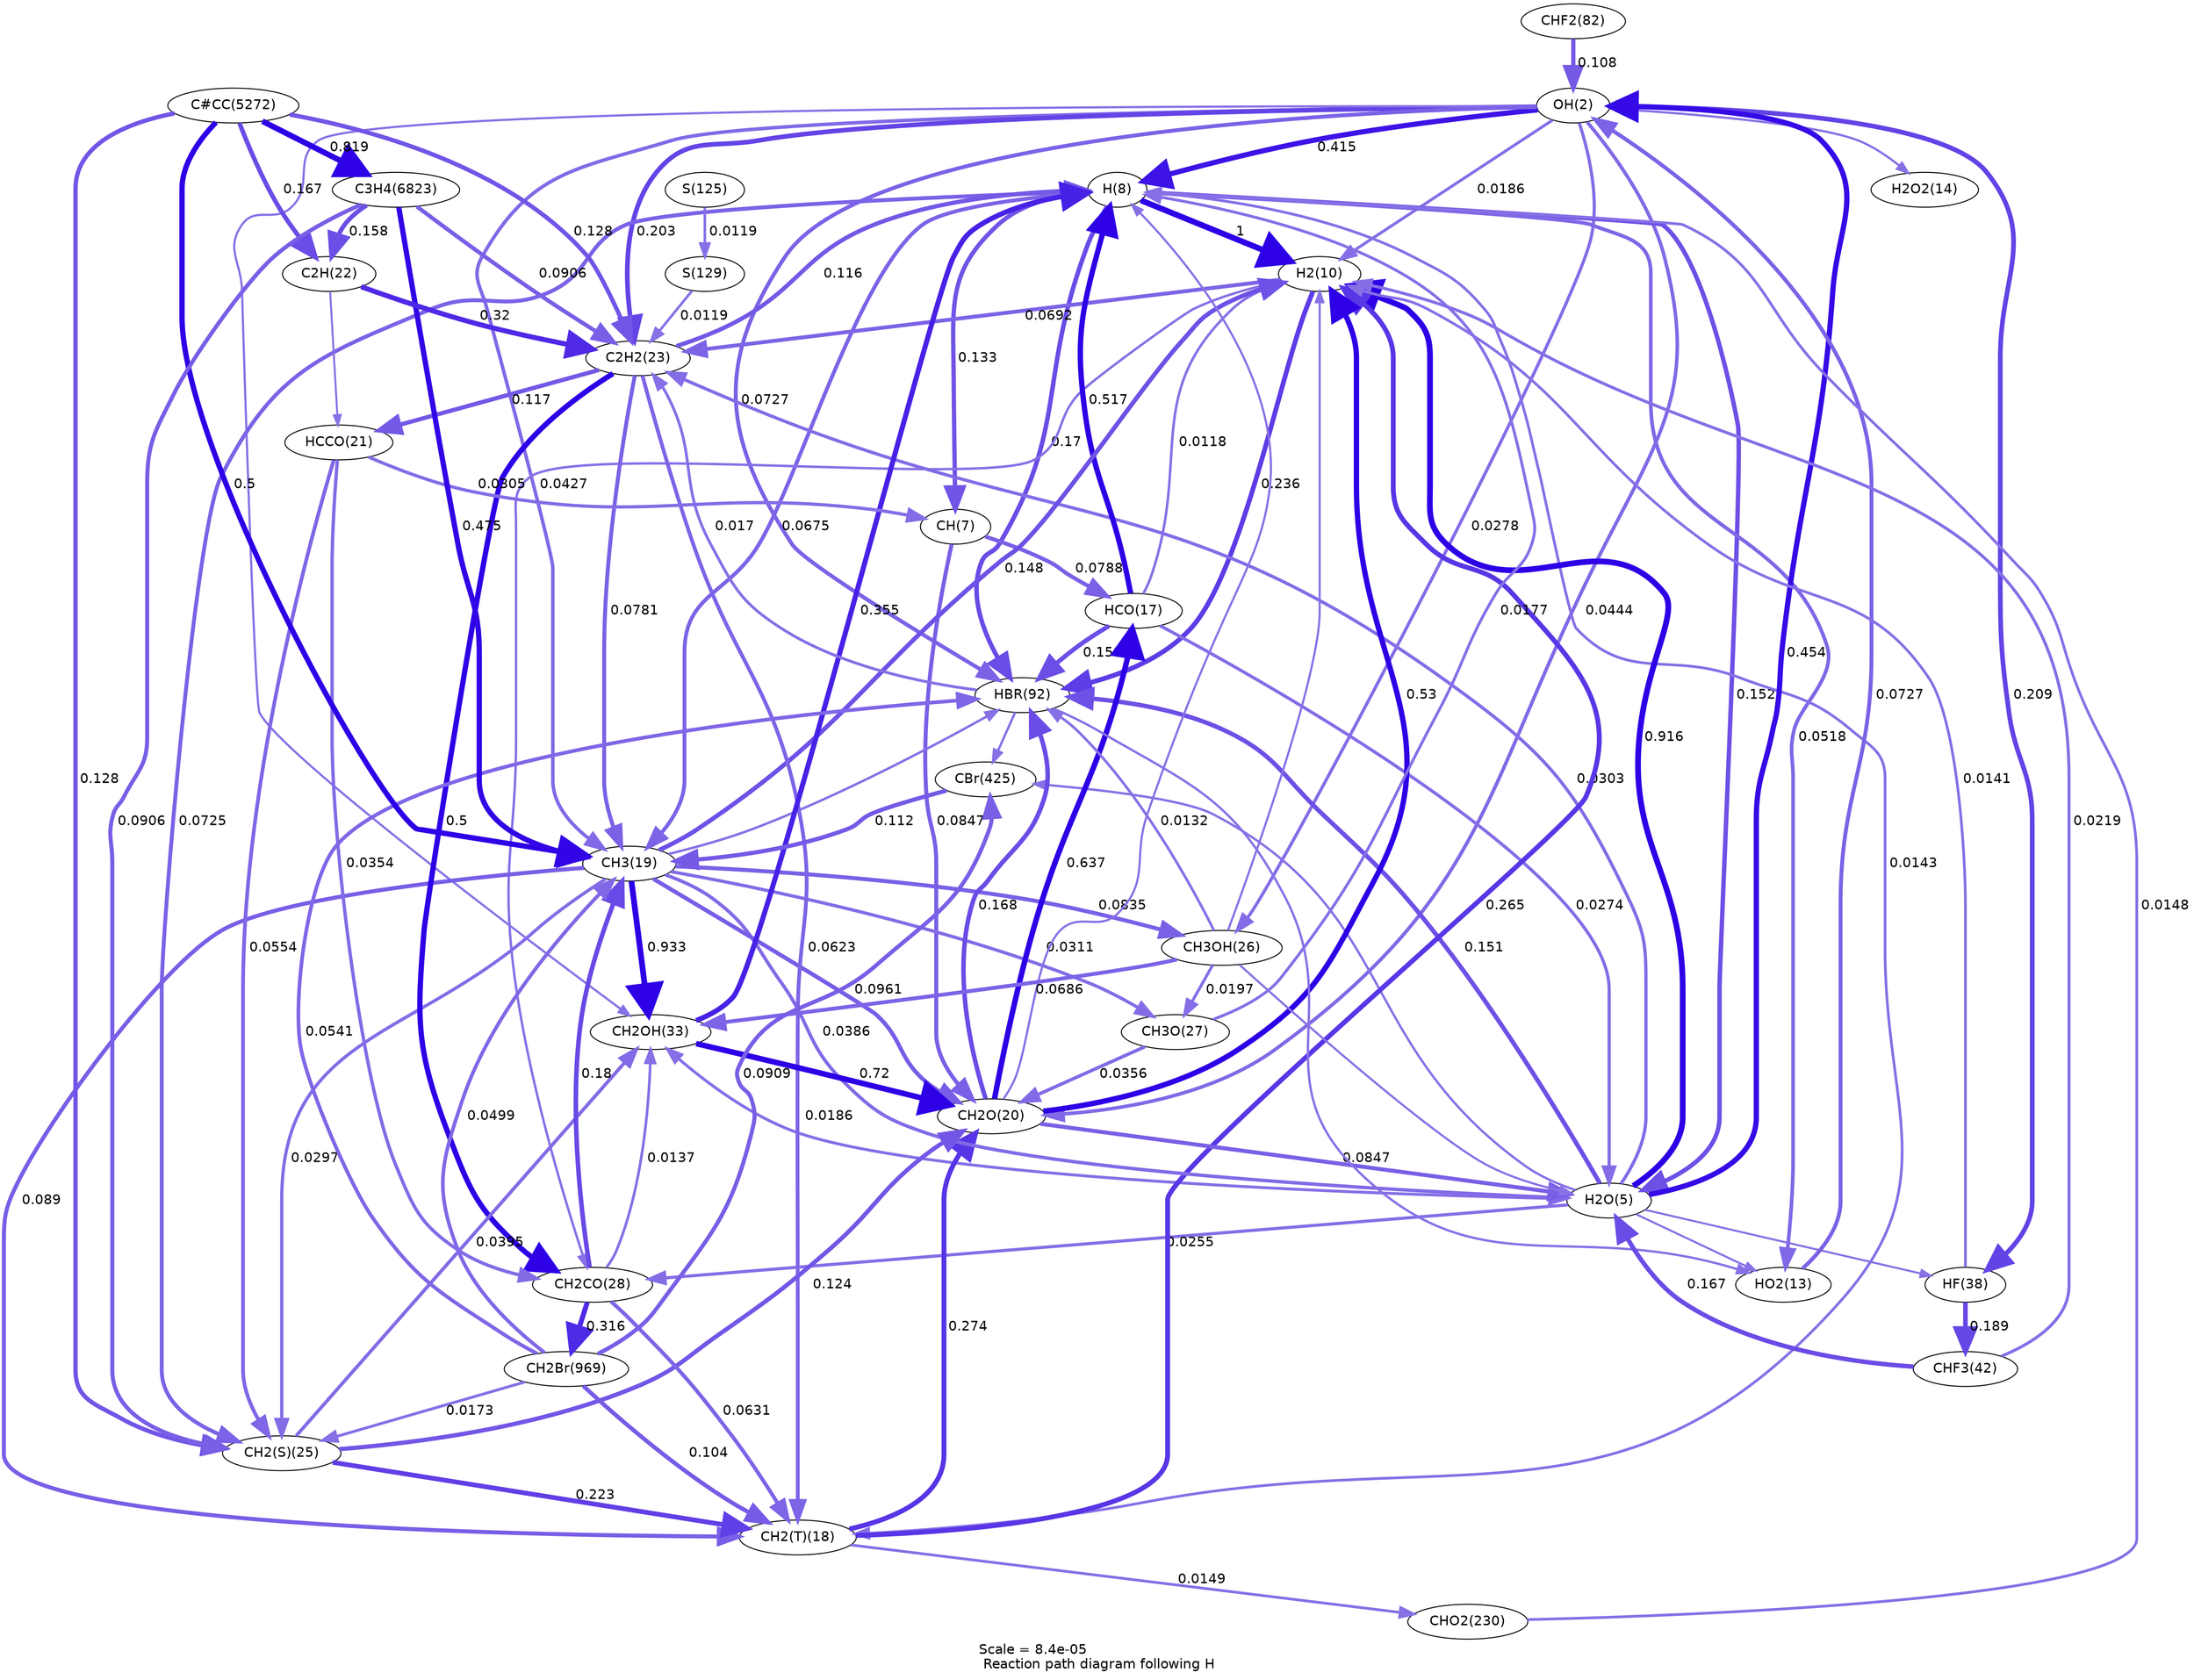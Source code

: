 digraph reaction_paths {
center=1;
s3 -> s9[fontname="Helvetica", penwidth=5.34, arrowsize=2.67, color="0.7, 0.915, 0.9"
, label=" 0.415"];
s9 -> s11[fontname="Helvetica", penwidth=6, arrowsize=3, color="0.7, 1.5, 0.9"
, label=" 1"];
s9 -> s6[fontname="Helvetica", penwidth=4.58, arrowsize=2.29, color="0.7, 0.652, 0.9"
, label=" 0.152"];
s9 -> s14[fontname="Helvetica", penwidth=3.77, arrowsize=1.88, color="0.7, 0.552, 0.9"
, label=" 0.0518"];
s18 -> s9[fontname="Helvetica", penwidth=5.5, arrowsize=2.75, color="0.7, 1.02, 0.9"
, label=" 0.517"];
s9 -> s8[fontname="Helvetica", penwidth=4.48, arrowsize=2.24, color="0.7, 0.633, 0.9"
, label=" 0.133"];
s9 -> s19[fontname="Helvetica", penwidth=2.79, arrowsize=1.4, color="0.7, 0.514, 0.9"
, label=" 0.0143"];
s9 -> s20[fontname="Helvetica", penwidth=3.96, arrowsize=1.98, color="0.7, 0.567, 0.9"
, label=" 0.0675"];
s21 -> s9[fontname="Helvetica", penwidth=2.21, arrowsize=1.1, color="0.7, 0.507, 0.9"
];
s24 -> s9[fontname="Helvetica", penwidth=4.37, arrowsize=2.19, color="0.7, 0.616, 0.9"
, label=" 0.116"];
s9 -> s26[fontname="Helvetica", penwidth=4.02, arrowsize=2.01, color="0.7, 0.573, 0.9"
, label=" 0.0725"];
s28 -> s9[fontname="Helvetica", penwidth=2.96, arrowsize=1.48, color="0.7, 0.518, 0.9"
, label=" 0.0177"];
s34 -> s9[fontname="Helvetica", penwidth=5.22, arrowsize=2.61, color="0.7, 0.855, 0.9"
, label=" 0.355"];
s9 -> s48[fontname="Helvetica", penwidth=4.66, arrowsize=2.33, color="0.7, 0.67, 0.9"
, label=" 0.17"];
s70 -> s9[fontname="Helvetica", penwidth=2.82, arrowsize=1.41, color="0.7, 0.515, 0.9"
, label=" 0.0148"];
s3 -> s11[fontname="Helvetica", penwidth=2.99, arrowsize=1.5, color="0.7, 0.519, 0.9"
, label=" 0.0186"];
s6 -> s3[fontname="Helvetica", penwidth=5.4, arrowsize=2.7, color="0.7, 0.954, 0.9"
, label=" 0.454"];
s14 -> s3[fontname="Helvetica", penwidth=4.02, arrowsize=2.01, color="0.7, 0.573, 0.9"
, label=" 0.0727"];
s3 -> s15[fontname="Helvetica", penwidth=2.3, arrowsize=1.15, color="0.7, 0.507, 0.9"
];
s3 -> s20[fontname="Helvetica", penwidth=3.62, arrowsize=1.81, color="0.7, 0.543, 0.9"
, label=" 0.0427"];
s3 -> s21[fontname="Helvetica", penwidth=3.65, arrowsize=1.82, color="0.7, 0.544, 0.9"
, label=" 0.0444"];
s3 -> s24[fontname="Helvetica", penwidth=4.8, arrowsize=2.4, color="0.7, 0.703, 0.9"
, label=" 0.203"];
s3 -> s34[fontname="Helvetica", penwidth=2.23, arrowsize=1.11, color="0.7, 0.507, 0.9"
];
s3 -> s27[fontname="Helvetica", penwidth=3.29, arrowsize=1.65, color="0.7, 0.528, 0.9"
, label=" 0.0278"];
s3 -> s48[fontname="Helvetica", penwidth=4.02, arrowsize=2.01, color="0.7, 0.573, 0.9"
, label=" 0.0727"];
s3 -> s39[fontname="Helvetica", penwidth=4.82, arrowsize=2.41, color="0.7, 0.709, 0.9"
, label=" 0.209"];
s45 -> s3[fontname="Helvetica", penwidth=4.32, arrowsize=2.16, color="0.7, 0.608, 0.9"
, label=" 0.108"];
s6 -> s11[fontname="Helvetica", penwidth=5.93, arrowsize=2.97, color="0.7, 1.42, 0.9"
, label=" 0.916"];
s18 -> s11[fontname="Helvetica", penwidth=2.65, arrowsize=1.32, color="0.7, 0.512, 0.9"
, label=" 0.0118"];
s19 -> s11[fontname="Helvetica", penwidth=5, arrowsize=2.5, color="0.7, 0.765, 0.9"
, label=" 0.265"];
s20 -> s11[fontname="Helvetica", penwidth=4.56, arrowsize=2.28, color="0.7, 0.648, 0.9"
, label=" 0.148"];
s21 -> s11[fontname="Helvetica", penwidth=5.52, arrowsize=2.76, color="0.7, 1.03, 0.9"
, label=" 0.53"];
s11 -> s24[fontname="Helvetica", penwidth=3.98, arrowsize=1.99, color="0.7, 0.569, 0.9"
, label=" 0.0692"];
s11 -> s29[fontname="Helvetica", penwidth=2.51, arrowsize=1.25, color="0.7, 0.51, 0.9"
];
s27 -> s11[fontname="Helvetica", penwidth=2.19, arrowsize=1.09, color="0.7, 0.506, 0.9"
];
s11 -> s48[fontname="Helvetica", penwidth=4.91, arrowsize=2.46, color="0.7, 0.736, 0.9"
, label=" 0.236"];
s40 -> s11[fontname="Helvetica", penwidth=3.12, arrowsize=1.56, color="0.7, 0.522, 0.9"
, label=" 0.0219"];
s39 -> s11[fontname="Helvetica", penwidth=2.78, arrowsize=1.39, color="0.7, 0.514, 0.9"
, label=" 0.0141"];
s6 -> s14[fontname="Helvetica", penwidth=2.1, arrowsize=1.05, color="0.7, 0.506, 0.9"
];
s18 -> s6[fontname="Helvetica", penwidth=3.28, arrowsize=1.64, color="0.7, 0.527, 0.9"
, label=" 0.0274"];
s20 -> s6[fontname="Helvetica", penwidth=3.54, arrowsize=1.77, color="0.7, 0.539, 0.9"
, label=" 0.0386"];
s21 -> s6[fontname="Helvetica", penwidth=4.14, arrowsize=2.07, color="0.7, 0.585, 0.9"
, label=" 0.0847"];
s6 -> s24[fontname="Helvetica", penwidth=3.36, arrowsize=1.68, color="0.7, 0.53, 0.9"
, label=" 0.0303"];
s6 -> s29[fontname="Helvetica", penwidth=3.23, arrowsize=1.62, color="0.7, 0.526, 0.9"
, label=" 0.0255"];
s6 -> s34[fontname="Helvetica", penwidth=2.99, arrowsize=1.5, color="0.7, 0.519, 0.9"
, label=" 0.0186"];
s27 -> s6[fontname="Helvetica", penwidth=2.19, arrowsize=1.1, color="0.7, 0.506, 0.9"
];
s6 -> s48[fontname="Helvetica", penwidth=4.57, arrowsize=2.29, color="0.7, 0.651, 0.9"
, label=" 0.151"];
s40 -> s6[fontname="Helvetica", penwidth=4.65, arrowsize=2.32, color="0.7, 0.667, 0.9"
, label=" 0.167"];
s6 -> s73[fontname="Helvetica", penwidth=2.41, arrowsize=1.21, color="0.7, 0.509, 0.9"
];
s6 -> s39[fontname="Helvetica", penwidth=2.08, arrowsize=1.04, color="0.7, 0.506, 0.9"
];
s48 -> s14[fontname="Helvetica", penwidth=2.39, arrowsize=1.2, color="0.7, 0.508, 0.9"
];
s8 -> s18[fontname="Helvetica", penwidth=4.08, arrowsize=2.04, color="0.7, 0.579, 0.9"
, label=" 0.0788"];
s21 -> s18[fontname="Helvetica", penwidth=5.66, arrowsize=2.83, color="0.7, 1.14, 0.9"
, label=" 0.637"];
s18 -> s48[fontname="Helvetica", penwidth=4.61, arrowsize=2.31, color="0.7, 0.659, 0.9"
, label=" 0.159"];
s8 -> s21[fontname="Helvetica", penwidth=4.14, arrowsize=2.07, color="0.7, 0.585, 0.9"
, label=" 0.0847"];
s22 -> s8[fontname="Helvetica", penwidth=3.36, arrowsize=1.68, color="0.7, 0.53, 0.9"
, label=" 0.0305"];
s20 -> s19[fontname="Helvetica", penwidth=4.17, arrowsize=2.09, color="0.7, 0.589, 0.9"
, label=" 0.089"];
s19 -> s21[fontname="Helvetica", penwidth=5.02, arrowsize=2.51, color="0.7, 0.774, 0.9"
, label=" 0.274"];
s24 -> s19[fontname="Helvetica", penwidth=3.9, arrowsize=1.95, color="0.7, 0.562, 0.9"
, label=" 0.0623"];
s26 -> s19[fontname="Helvetica", penwidth=4.87, arrowsize=2.43, color="0.7, 0.723, 0.9"
, label=" 0.223"];
s29 -> s19[fontname="Helvetica", penwidth=3.91, arrowsize=1.96, color="0.7, 0.563, 0.9"
, label=" 0.0631"];
s89 -> s19[fontname="Helvetica", penwidth=4.29, arrowsize=2.15, color="0.7, 0.604, 0.9"
, label=" 0.104"];
s19 -> s70[fontname="Helvetica", penwidth=2.82, arrowsize=1.41, color="0.7, 0.515, 0.9"
, label=" 0.0149"];
s20 -> s21[fontname="Helvetica", penwidth=4.23, arrowsize=2.12, color="0.7, 0.596, 0.9"
, label=" 0.0961"];
s24 -> s20[fontname="Helvetica", penwidth=4.08, arrowsize=2.04, color="0.7, 0.578, 0.9"
, label=" 0.0781"];
s20 -> s26[fontname="Helvetica", penwidth=3.35, arrowsize=1.67, color="0.7, 0.53, 0.9"
, label=" 0.0297"];
s20 -> s28[fontname="Helvetica", penwidth=3.38, arrowsize=1.69, color="0.7, 0.531, 0.9"
, label=" 0.0311"];
s29 -> s20[fontname="Helvetica", penwidth=4.71, arrowsize=2.35, color="0.7, 0.68, 0.9"
, label=" 0.18"];
s20 -> s34[fontname="Helvetica", penwidth=5.95, arrowsize=2.97, color="0.7, 1.43, 0.9"
, label=" 0.933"];
s20 -> s27[fontname="Helvetica", penwidth=4.13, arrowsize=2.06, color="0.7, 0.583, 0.9"
, label=" 0.0835"];
s20 -> s48[fontname="Helvetica", penwidth=2.51, arrowsize=1.25, color="0.7, 0.51, 0.9"
];
s73 -> s20[fontname="Helvetica", penwidth=4.35, arrowsize=2.17, color="0.7, 0.612, 0.9"
, label=" 0.112"];
s89 -> s20[fontname="Helvetica", penwidth=3.74, arrowsize=1.87, color="0.7, 0.55, 0.9"
, label=" 0.0499"];
s115 -> s20[fontname="Helvetica", penwidth=5.48, arrowsize=2.74, color="0.7, 1, 0.9"
, label=" 0.5"];
s121 -> s20[fontname="Helvetica", penwidth=5.44, arrowsize=2.72, color="0.7, 0.975, 0.9"
, label=" 0.475"];
s26 -> s21[fontname="Helvetica", penwidth=4.43, arrowsize=2.21, color="0.7, 0.624, 0.9"
, label=" 0.124"];
s28 -> s21[fontname="Helvetica", penwidth=3.48, arrowsize=1.74, color="0.7, 0.536, 0.9"
, label=" 0.0356"];
s34 -> s21[fontname="Helvetica", penwidth=5.75, arrowsize=2.88, color="0.7, 1.22, 0.9"
, label=" 0.72"];
s21 -> s48[fontname="Helvetica", penwidth=4.65, arrowsize=2.33, color="0.7, 0.668, 0.9"
, label=" 0.168"];
s23 -> s22[fontname="Helvetica", penwidth=2.04, arrowsize=1.02, color="0.7, 0.505, 0.9"
];
s24 -> s22[fontname="Helvetica", penwidth=4.38, arrowsize=2.19, color="0.7, 0.617, 0.9"
, label=" 0.117"];
s22 -> s26[fontname="Helvetica", penwidth=3.82, arrowsize=1.91, color="0.7, 0.555, 0.9"
, label=" 0.0554"];
s22 -> s29[fontname="Helvetica", penwidth=3.48, arrowsize=1.74, color="0.7, 0.535, 0.9"
, label=" 0.0354"];
s23 -> s24[fontname="Helvetica", penwidth=5.14, arrowsize=2.57, color="0.7, 0.82, 0.9"
, label=" 0.32"];
s115 -> s23[fontname="Helvetica", penwidth=4.65, arrowsize=2.32, color="0.7, 0.667, 0.9"
, label=" 0.167"];
s121 -> s23[fontname="Helvetica", penwidth=4.61, arrowsize=2.3, color="0.7, 0.658, 0.9"
, label=" 0.158"];
s24 -> s29[fontname="Helvetica", penwidth=5.48, arrowsize=2.74, color="0.7, 1, 0.9"
, label=" 0.5"];
s48 -> s24[fontname="Helvetica", penwidth=2.92, arrowsize=1.46, color="0.7, 0.517, 0.9"
, label=" 0.017"];
s52 -> s24[fontname="Helvetica", penwidth=2.65, arrowsize=1.33, color="0.7, 0.512, 0.9"
, label=" 0.0119"];
s115 -> s24[fontname="Helvetica", penwidth=4.45, arrowsize=2.22, color="0.7, 0.628, 0.9"
, label=" 0.128"];
s121 -> s24[fontname="Helvetica", penwidth=4.19, arrowsize=2.09, color="0.7, 0.591, 0.9"
, label=" 0.0906"];
s26 -> s34[fontname="Helvetica", penwidth=3.56, arrowsize=1.78, color="0.7, 0.539, 0.9"
, label=" 0.0395"];
s89 -> s26[fontname="Helvetica", penwidth=2.94, arrowsize=1.47, color="0.7, 0.517, 0.9"
, label=" 0.0173"];
s115 -> s26[fontname="Helvetica", penwidth=4.45, arrowsize=2.22, color="0.7, 0.628, 0.9"
, label=" 0.128"];
s121 -> s26[fontname="Helvetica", penwidth=4.19, arrowsize=2.09, color="0.7, 0.591, 0.9"
, label=" 0.0906"];
s27 -> s28[fontname="Helvetica", penwidth=3.04, arrowsize=1.52, color="0.7, 0.52, 0.9"
, label=" 0.0197"];
s29 -> s34[fontname="Helvetica", penwidth=2.76, arrowsize=1.38, color="0.7, 0.514, 0.9"
, label=" 0.0137"];
s29 -> s89[fontname="Helvetica", penwidth=5.13, arrowsize=2.56, color="0.7, 0.816, 0.9"
, label=" 0.316"];
s27 -> s34[fontname="Helvetica", penwidth=3.98, arrowsize=1.99, color="0.7, 0.569, 0.9"
, label=" 0.0686"];
s27 -> s48[fontname="Helvetica", penwidth=2.73, arrowsize=1.37, color="0.7, 0.513, 0.9"
, label=" 0.0132"];
s48 -> s73[fontname="Helvetica", penwidth=2.46, arrowsize=1.23, color="0.7, 0.509, 0.9"
];
s89 -> s48[fontname="Helvetica", penwidth=3.8, arrowsize=1.9, color="0.7, 0.554, 0.9"
, label=" 0.0541"];
s50 -> s52[fontname="Helvetica", penwidth=2.65, arrowsize=1.33, color="0.7, 0.512, 0.9"
, label=" 0.0119"];
s39 -> s40[fontname="Helvetica", penwidth=4.74, arrowsize=2.37, color="0.7, 0.689, 0.9"
, label=" 0.189"];
s89 -> s73[fontname="Helvetica", penwidth=4.19, arrowsize=2.09, color="0.7, 0.591, 0.9"
, label=" 0.0909"];
s115 -> s121[fontname="Helvetica", penwidth=5.85, arrowsize=2.92, color="0.7, 1.32, 0.9"
, label=" 0.819"];
s3 [ fontname="Helvetica", label="OH(2)"];
s6 [ fontname="Helvetica", label="H2O(5)"];
s8 [ fontname="Helvetica", label="CH(7)"];
s9 [ fontname="Helvetica", label="H(8)"];
s11 [ fontname="Helvetica", label="H2(10)"];
s14 [ fontname="Helvetica", label="HO2(13)"];
s15 [ fontname="Helvetica", label="H2O2(14)"];
s18 [ fontname="Helvetica", label="HCO(17)"];
s19 [ fontname="Helvetica", label="CH2(T)(18)"];
s20 [ fontname="Helvetica", label="CH3(19)"];
s21 [ fontname="Helvetica", label="CH2O(20)"];
s22 [ fontname="Helvetica", label="HCCO(21)"];
s23 [ fontname="Helvetica", label="C2H(22)"];
s24 [ fontname="Helvetica", label="C2H2(23)"];
s26 [ fontname="Helvetica", label="CH2(S)(25)"];
s27 [ fontname="Helvetica", label="CH3OH(26)"];
s28 [ fontname="Helvetica", label="CH3O(27)"];
s29 [ fontname="Helvetica", label="CH2CO(28)"];
s34 [ fontname="Helvetica", label="CH2OH(33)"];
s39 [ fontname="Helvetica", label="HF(38)"];
s40 [ fontname="Helvetica", label="CHF3(42)"];
s45 [ fontname="Helvetica", label="CHF2(82)"];
s48 [ fontname="Helvetica", label="HBR(92)"];
s50 [ fontname="Helvetica", label="S(125)"];
s52 [ fontname="Helvetica", label="S(129)"];
s70 [ fontname="Helvetica", label="CHO2(230)"];
s73 [ fontname="Helvetica", label="CBr(425)"];
s89 [ fontname="Helvetica", label="CH2Br(969)"];
s115 [ fontname="Helvetica", label="C#CC(5272)"];
s121 [ fontname="Helvetica", label="C3H4(6823)"];
 label = "Scale = 8.4e-05\l Reaction path diagram following H";
 fontname = "Helvetica";
}
